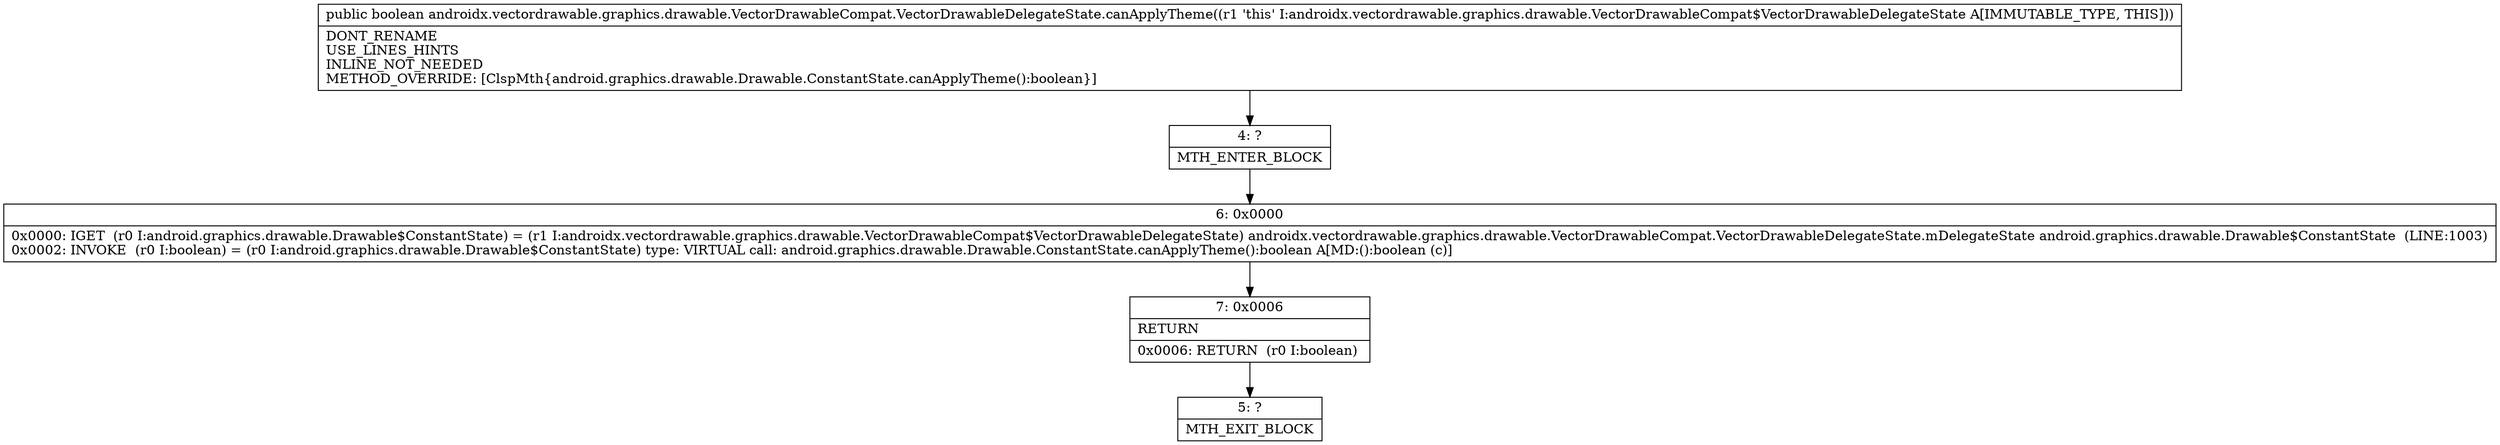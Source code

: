 digraph "CFG forandroidx.vectordrawable.graphics.drawable.VectorDrawableCompat.VectorDrawableDelegateState.canApplyTheme()Z" {
Node_4 [shape=record,label="{4\:\ ?|MTH_ENTER_BLOCK\l}"];
Node_6 [shape=record,label="{6\:\ 0x0000|0x0000: IGET  (r0 I:android.graphics.drawable.Drawable$ConstantState) = (r1 I:androidx.vectordrawable.graphics.drawable.VectorDrawableCompat$VectorDrawableDelegateState) androidx.vectordrawable.graphics.drawable.VectorDrawableCompat.VectorDrawableDelegateState.mDelegateState android.graphics.drawable.Drawable$ConstantState  (LINE:1003)\l0x0002: INVOKE  (r0 I:boolean) = (r0 I:android.graphics.drawable.Drawable$ConstantState) type: VIRTUAL call: android.graphics.drawable.Drawable.ConstantState.canApplyTheme():boolean A[MD:():boolean (c)]\l}"];
Node_7 [shape=record,label="{7\:\ 0x0006|RETURN\l|0x0006: RETURN  (r0 I:boolean) \l}"];
Node_5 [shape=record,label="{5\:\ ?|MTH_EXIT_BLOCK\l}"];
MethodNode[shape=record,label="{public boolean androidx.vectordrawable.graphics.drawable.VectorDrawableCompat.VectorDrawableDelegateState.canApplyTheme((r1 'this' I:androidx.vectordrawable.graphics.drawable.VectorDrawableCompat$VectorDrawableDelegateState A[IMMUTABLE_TYPE, THIS]))  | DONT_RENAME\lUSE_LINES_HINTS\lINLINE_NOT_NEEDED\lMETHOD_OVERRIDE: [ClspMth\{android.graphics.drawable.Drawable.ConstantState.canApplyTheme():boolean\}]\l}"];
MethodNode -> Node_4;Node_4 -> Node_6;
Node_6 -> Node_7;
Node_7 -> Node_5;
}

